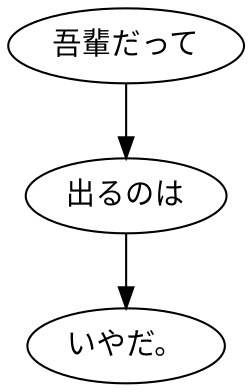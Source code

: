 digraph graph5855 {
	node0 [label="吾輩だって"];
	node1 [label="出るのは"];
	node2 [label="いやだ。"];
	node0 -> node1;
	node1 -> node2;
}
